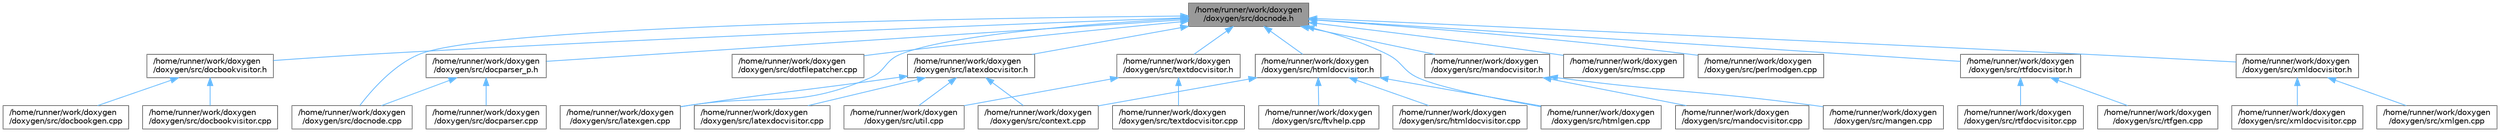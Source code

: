 digraph "/home/runner/work/doxygen/doxygen/src/docnode.h"
{
 // INTERACTIVE_SVG=YES
 // LATEX_PDF_SIZE
  bgcolor="transparent";
  edge [fontname=Helvetica,fontsize=10,labelfontname=Helvetica,labelfontsize=10];
  node [fontname=Helvetica,fontsize=10,shape=box,height=0.2,width=0.4];
  Node1 [label="/home/runner/work/doxygen\l/doxygen/src/docnode.h",height=0.2,width=0.4,color="gray40", fillcolor="grey60", style="filled", fontcolor="black",tooltip=" "];
  Node1 -> Node2 [dir="back",color="steelblue1",style="solid",tooltip=" "];
  Node2 [label="/home/runner/work/doxygen\l/doxygen/src/docbookvisitor.h",height=0.2,width=0.4,color="grey40", fillcolor="white", style="filled",URL="$de/dcd/docbookvisitor_8h.html",tooltip=" "];
  Node2 -> Node3 [dir="back",color="steelblue1",style="solid",tooltip=" "];
  Node3 [label="/home/runner/work/doxygen\l/doxygen/src/docbookgen.cpp",height=0.2,width=0.4,color="grey40", fillcolor="white", style="filled",URL="$d8/d29/docbookgen_8cpp.html",tooltip=" "];
  Node2 -> Node4 [dir="back",color="steelblue1",style="solid",tooltip=" "];
  Node4 [label="/home/runner/work/doxygen\l/doxygen/src/docbookvisitor.cpp",height=0.2,width=0.4,color="grey40", fillcolor="white", style="filled",URL="$dc/d05/docbookvisitor_8cpp.html",tooltip=" "];
  Node1 -> Node5 [dir="back",color="steelblue1",style="solid",tooltip=" "];
  Node5 [label="/home/runner/work/doxygen\l/doxygen/src/docnode.cpp",height=0.2,width=0.4,color="grey40", fillcolor="white", style="filled",URL="$d0/d2b/docnode_8cpp.html",tooltip=" "];
  Node1 -> Node6 [dir="back",color="steelblue1",style="solid",tooltip=" "];
  Node6 [label="/home/runner/work/doxygen\l/doxygen/src/docparser_p.h",height=0.2,width=0.4,color="grey40", fillcolor="white", style="filled",URL="$df/dc9/docparser__p_8h.html",tooltip="Private header shared between docparser.cpp and docnode.cpp."];
  Node6 -> Node5 [dir="back",color="steelblue1",style="solid",tooltip=" "];
  Node6 -> Node7 [dir="back",color="steelblue1",style="solid",tooltip=" "];
  Node7 [label="/home/runner/work/doxygen\l/doxygen/src/docparser.cpp",height=0.2,width=0.4,color="grey40", fillcolor="white", style="filled",URL="$da/d17/docparser_8cpp.html",tooltip=" "];
  Node1 -> Node8 [dir="back",color="steelblue1",style="solid",tooltip=" "];
  Node8 [label="/home/runner/work/doxygen\l/doxygen/src/dotfilepatcher.cpp",height=0.2,width=0.4,color="grey40", fillcolor="white", style="filled",URL="$d9/d92/dotfilepatcher_8cpp.html",tooltip=" "];
  Node1 -> Node9 [dir="back",color="steelblue1",style="solid",tooltip=" "];
  Node9 [label="/home/runner/work/doxygen\l/doxygen/src/htmldocvisitor.h",height=0.2,width=0.4,color="grey40", fillcolor="white", style="filled",URL="$d0/d71/htmldocvisitor_8h.html",tooltip=" "];
  Node9 -> Node10 [dir="back",color="steelblue1",style="solid",tooltip=" "];
  Node10 [label="/home/runner/work/doxygen\l/doxygen/src/context.cpp",height=0.2,width=0.4,color="grey40", fillcolor="white", style="filled",URL="$db/d12/context_8cpp.html",tooltip=" "];
  Node9 -> Node11 [dir="back",color="steelblue1",style="solid",tooltip=" "];
  Node11 [label="/home/runner/work/doxygen\l/doxygen/src/ftvhelp.cpp",height=0.2,width=0.4,color="grey40", fillcolor="white", style="filled",URL="$db/d41/ftvhelp_8cpp.html",tooltip=" "];
  Node9 -> Node12 [dir="back",color="steelblue1",style="solid",tooltip=" "];
  Node12 [label="/home/runner/work/doxygen\l/doxygen/src/htmldocvisitor.cpp",height=0.2,width=0.4,color="grey40", fillcolor="white", style="filled",URL="$da/db0/htmldocvisitor_8cpp.html",tooltip=" "];
  Node9 -> Node13 [dir="back",color="steelblue1",style="solid",tooltip=" "];
  Node13 [label="/home/runner/work/doxygen\l/doxygen/src/htmlgen.cpp",height=0.2,width=0.4,color="grey40", fillcolor="white", style="filled",URL="$d8/d6e/htmlgen_8cpp.html",tooltip=" "];
  Node1 -> Node13 [dir="back",color="steelblue1",style="solid",tooltip=" "];
  Node1 -> Node14 [dir="back",color="steelblue1",style="solid",tooltip=" "];
  Node14 [label="/home/runner/work/doxygen\l/doxygen/src/latexdocvisitor.h",height=0.2,width=0.4,color="grey40", fillcolor="white", style="filled",URL="$d8/d99/latexdocvisitor_8h.html",tooltip=" "];
  Node14 -> Node10 [dir="back",color="steelblue1",style="solid",tooltip=" "];
  Node14 -> Node15 [dir="back",color="steelblue1",style="solid",tooltip=" "];
  Node15 [label="/home/runner/work/doxygen\l/doxygen/src/latexdocvisitor.cpp",height=0.2,width=0.4,color="grey40", fillcolor="white", style="filled",URL="$d1/d4e/latexdocvisitor_8cpp.html",tooltip=" "];
  Node14 -> Node16 [dir="back",color="steelblue1",style="solid",tooltip=" "];
  Node16 [label="/home/runner/work/doxygen\l/doxygen/src/latexgen.cpp",height=0.2,width=0.4,color="grey40", fillcolor="white", style="filled",URL="$d4/d42/latexgen_8cpp.html",tooltip=" "];
  Node14 -> Node17 [dir="back",color="steelblue1",style="solid",tooltip=" "];
  Node17 [label="/home/runner/work/doxygen\l/doxygen/src/util.cpp",height=0.2,width=0.4,color="grey40", fillcolor="white", style="filled",URL="$df/d2d/util_8cpp.html",tooltip=" "];
  Node1 -> Node16 [dir="back",color="steelblue1",style="solid",tooltip=" "];
  Node1 -> Node18 [dir="back",color="steelblue1",style="solid",tooltip=" "];
  Node18 [label="/home/runner/work/doxygen\l/doxygen/src/mandocvisitor.h",height=0.2,width=0.4,color="grey40", fillcolor="white", style="filled",URL="$d6/d6e/mandocvisitor_8h.html",tooltip=" "];
  Node18 -> Node19 [dir="back",color="steelblue1",style="solid",tooltip=" "];
  Node19 [label="/home/runner/work/doxygen\l/doxygen/src/mandocvisitor.cpp",height=0.2,width=0.4,color="grey40", fillcolor="white", style="filled",URL="$d8/dde/mandocvisitor_8cpp.html",tooltip=" "];
  Node18 -> Node20 [dir="back",color="steelblue1",style="solid",tooltip=" "];
  Node20 [label="/home/runner/work/doxygen\l/doxygen/src/mangen.cpp",height=0.2,width=0.4,color="grey40", fillcolor="white", style="filled",URL="$d7/de7/mangen_8cpp.html",tooltip=" "];
  Node1 -> Node21 [dir="back",color="steelblue1",style="solid",tooltip=" "];
  Node21 [label="/home/runner/work/doxygen\l/doxygen/src/msc.cpp",height=0.2,width=0.4,color="grey40", fillcolor="white", style="filled",URL="$db/d33/msc_8cpp.html",tooltip=" "];
  Node1 -> Node22 [dir="back",color="steelblue1",style="solid",tooltip=" "];
  Node22 [label="/home/runner/work/doxygen\l/doxygen/src/perlmodgen.cpp",height=0.2,width=0.4,color="grey40", fillcolor="white", style="filled",URL="$de/dd0/perlmodgen_8cpp.html",tooltip=" "];
  Node1 -> Node23 [dir="back",color="steelblue1",style="solid",tooltip=" "];
  Node23 [label="/home/runner/work/doxygen\l/doxygen/src/rtfdocvisitor.h",height=0.2,width=0.4,color="grey40", fillcolor="white", style="filled",URL="$d1/da7/rtfdocvisitor_8h.html",tooltip=" "];
  Node23 -> Node24 [dir="back",color="steelblue1",style="solid",tooltip=" "];
  Node24 [label="/home/runner/work/doxygen\l/doxygen/src/rtfdocvisitor.cpp",height=0.2,width=0.4,color="grey40", fillcolor="white", style="filled",URL="$de/d9a/rtfdocvisitor_8cpp.html",tooltip=" "];
  Node23 -> Node25 [dir="back",color="steelblue1",style="solid",tooltip=" "];
  Node25 [label="/home/runner/work/doxygen\l/doxygen/src/rtfgen.cpp",height=0.2,width=0.4,color="grey40", fillcolor="white", style="filled",URL="$d0/d9c/rtfgen_8cpp.html",tooltip=" "];
  Node1 -> Node26 [dir="back",color="steelblue1",style="solid",tooltip=" "];
  Node26 [label="/home/runner/work/doxygen\l/doxygen/src/textdocvisitor.h",height=0.2,width=0.4,color="grey40", fillcolor="white", style="filled",URL="$dd/d66/textdocvisitor_8h.html",tooltip=" "];
  Node26 -> Node27 [dir="back",color="steelblue1",style="solid",tooltip=" "];
  Node27 [label="/home/runner/work/doxygen\l/doxygen/src/textdocvisitor.cpp",height=0.2,width=0.4,color="grey40", fillcolor="white", style="filled",URL="$d3/da6/textdocvisitor_8cpp.html",tooltip=" "];
  Node26 -> Node17 [dir="back",color="steelblue1",style="solid",tooltip=" "];
  Node1 -> Node28 [dir="back",color="steelblue1",style="solid",tooltip=" "];
  Node28 [label="/home/runner/work/doxygen\l/doxygen/src/xmldocvisitor.h",height=0.2,width=0.4,color="grey40", fillcolor="white", style="filled",URL="$df/d2b/xmldocvisitor_8h.html",tooltip=" "];
  Node28 -> Node29 [dir="back",color="steelblue1",style="solid",tooltip=" "];
  Node29 [label="/home/runner/work/doxygen\l/doxygen/src/xmldocvisitor.cpp",height=0.2,width=0.4,color="grey40", fillcolor="white", style="filled",URL="$dd/db6/xmldocvisitor_8cpp.html",tooltip=" "];
  Node28 -> Node30 [dir="back",color="steelblue1",style="solid",tooltip=" "];
  Node30 [label="/home/runner/work/doxygen\l/doxygen/src/xmlgen.cpp",height=0.2,width=0.4,color="grey40", fillcolor="white", style="filled",URL="$d0/dc3/xmlgen_8cpp.html",tooltip=" "];
}

